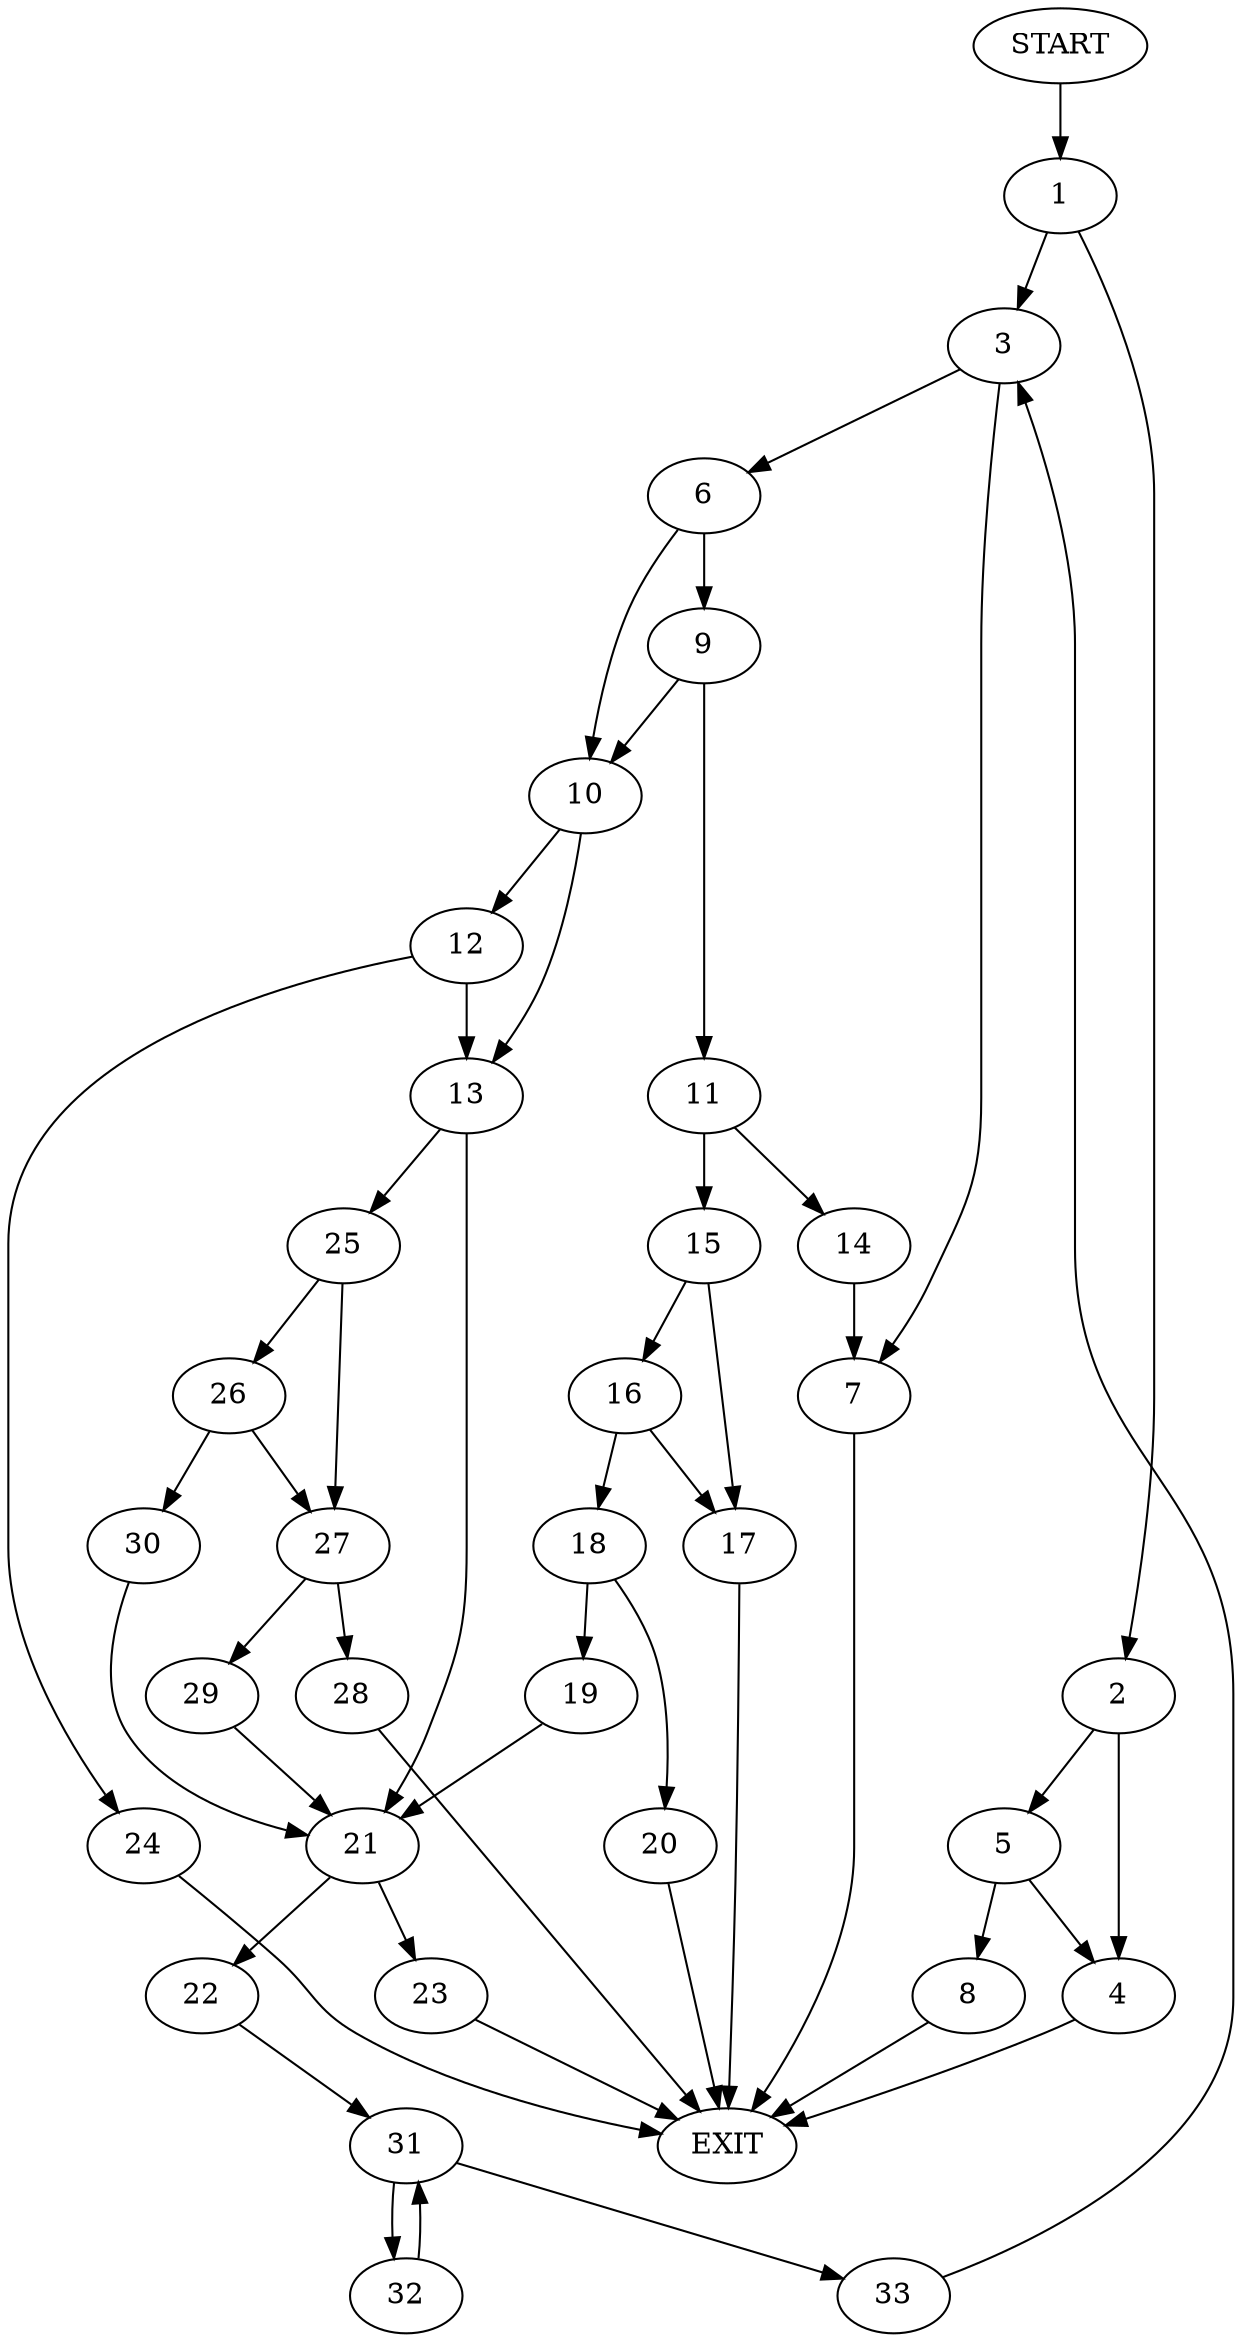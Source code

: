 digraph {
0 [label="START"]
34 [label="EXIT"]
0 -> 1
1 -> 2
1 -> 3
2 -> 4
2 -> 5
3 -> 6
3 -> 7
5 -> 4
5 -> 8
4 -> 34
8 -> 34
6 -> 9
6 -> 10
7 -> 34
9 -> 11
9 -> 10
10 -> 12
10 -> 13
11 -> 14
11 -> 15
15 -> 16
15 -> 17
14 -> 7
16 -> 18
16 -> 17
17 -> 34
18 -> 19
18 -> 20
20 -> 34
19 -> 21
21 -> 22
21 -> 23
12 -> 24
12 -> 13
13 -> 25
13 -> 21
24 -> 34
25 -> 26
25 -> 27
27 -> 28
27 -> 29
26 -> 30
26 -> 27
30 -> 21
29 -> 21
28 -> 34
23 -> 34
22 -> 31
31 -> 32
31 -> 33
33 -> 3
32 -> 31
}
